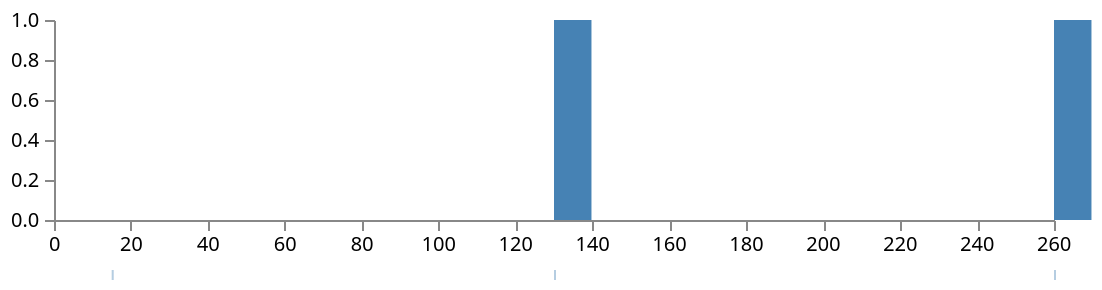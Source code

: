 {
    "$schema": "https://vega.github.io/schema/vega/v5.json",
    "description": "sodium",
    "width": 500,
    "height": 100,
    "padding": 5,
    "signals": [
      {
        "name": "binOffset",
        "value": 0,
        "bind": {"input": "range", "min": -0.1, "max": 0.1}
      },
      {
        "name": "binStep",
        "value": 10,
        "bind": {"input": "range", "min": 5, "max": 50, "step": 3}
      }
    ],
    "data": [
      {
        "name": "points",
        "values": [
          {"u": 130},
          {"u": 15},
          {"u": 260}  
        ]
      },
      {
        "name": "binned",
        "source": "points",
        "transform": [
                  {"type": "extent", "field": "u", "signal": "extent"},
          {
            "type": "bin",
            "field": "u",
            "extent": {"signal": "extent"},
            "anchor": {"signal": "binOffset"},
            "step": {"signal": "binStep"},
            "nice": false
          },
          {
            "type": "aggregate",
            "key": "bin0",
            "groupby": ["bin0", "bin1"],
            "fields": ["bin0"],
            "ops": ["count"],
            "as": ["count"]
          }
  
        ]
      }
    ],
    "scales": [
      {"name": "xscale", "type": "linear", "range": "width", "domain": {"signal": "extent"}},
      {
        "name": "yscale",
        "type": "linear",
        "range": "height",
        "round": true,
        "domain": {"data": "binned", "field": "count"},
        "zero": true,
        "nice": true
      }
    ],
    "axes": [
      {"orient": "bottom", "scale": "xscale", "zindex": 1},
      {"orient": "left", "scale": "yscale", "tickCount": 5, "zindex": 1}
    ],
    "marks": [
      {
        "type": "rect",
        "from": {"data": "binned"},
        "encode": {
          "update": {
            "x": {"scale": "xscale", "field": "bin0"},
            "x2": {
              "scale": "xscale",
              "field": "bin1",
              "offset": {"signal": "binStep > 0.02 ? -0.5 : 0"}
            },
            "y": {"scale": "yscale", "field": "count"},
            "y2": {"scale": "yscale", "value": 0},
            "fill": {"value": "steelblue"}
          },
          "hover": {"fill": {"value": "firebrick"}}
        }
      },
      {
        "type": "rect",
        "from": {"data": "points"},
        "encode": {
          "enter": {
            "x": {"scale": "xscale", "field": "u"},
            "width": {"value": 1},
            "y": {"value": 25, "offset": {"signal": "height"}},
            "height": {"value": 5},
            "fill": {"value": "steelblue"},
            "fillOpacity": {"value": 0.4}
          }
        }
      }
    ]
  }